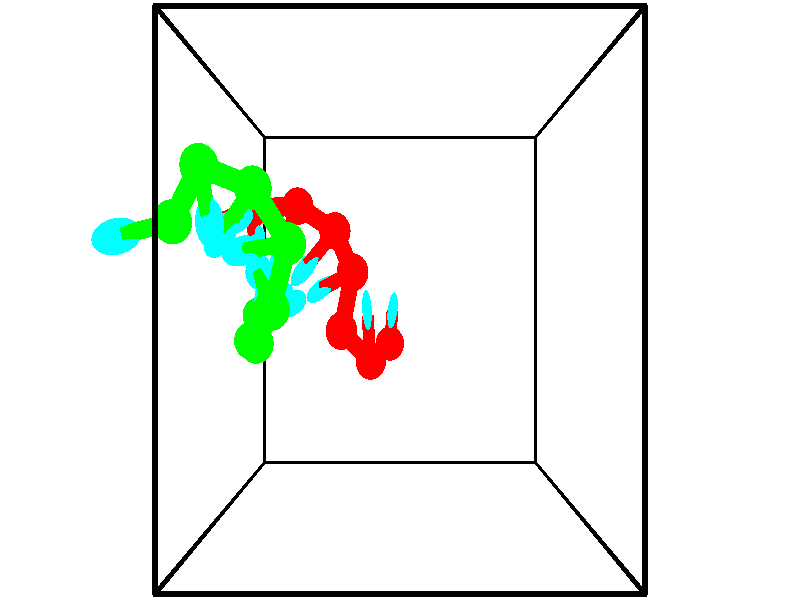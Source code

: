 // switches for output
#declare DRAW_BASES = 1; // possible values are 0, 1; only relevant for DNA ribbons
#declare DRAW_BASES_TYPE = 3; // possible values are 1, 2, 3; only relevant for DNA ribbons
#declare DRAW_FOG = 0; // set to 1 to enable fog

#include "colors.inc"

#include "transforms.inc"
background { rgb <1, 1, 1>}

#default {
   normal{
       ripples 0.25
       frequency 0.20
       turbulence 0.2
       lambda 5
   }
	finish {
		phong 0.1
		phong_size 40.
	}
}

// original window dimensions: 1024x640


// camera settings

camera {
	sky <-0, 1, 0>
	up <-0, 1, 0>
	right 1.6 * <1, 0, 0>
	location <2.5, 2.5, 11.1562>
	look_at <2.5, 2.5, 2.5>
	direction <0, 0, -8.6562>
	angle 67.0682
}


# declare cpy_camera_pos = <2.5, 2.5, 11.1562>;
# if (DRAW_FOG = 1)
fog {
	fog_type 2
	up vnormalize(cpy_camera_pos)
	color rgbt<1,1,1,0.3>
	distance 1e-5
	fog_alt 3e-3
	fog_offset 4
}
# end


// LIGHTS

# declare lum = 6;
global_settings {
	ambient_light rgb lum * <0.05, 0.05, 0.05>
	max_trace_level 15
}# declare cpy_direct_light_amount = 0.25;
light_source
{	1000 * <-1, -1, 1>,
	rgb lum * cpy_direct_light_amount
	parallel
}

light_source
{	1000 * <1, 1, -1>,
	rgb lum * cpy_direct_light_amount
	parallel
}

// strand 0

// nucleotide -1

// particle -1
sphere {
	<2.319852, 1.856882, 0.479673> 0.250000
	pigment { color rgbt <1,0,0,0> }
	no_shadow
}
cylinder {
	<2.351227, 2.140512, 0.759975>,  <2.370052, 2.310691, 0.928157>, 0.100000
	pigment { color rgbt <1,0,0,0> }
	no_shadow
}
cylinder {
	<2.351227, 2.140512, 0.759975>,  <2.319852, 1.856882, 0.479673>, 0.100000
	pigment { color rgbt <1,0,0,0> }
	no_shadow
}

// particle -1
sphere {
	<2.351227, 2.140512, 0.759975> 0.100000
	pigment { color rgbt <1,0,0,0> }
	no_shadow
}
sphere {
	0, 1
	scale<0.080000,0.200000,0.300000>
	matrix <-0.985709, 0.160280, -0.051851,
		-0.149083, -0.686673, 0.711515,
		0.078438, 0.709077, 0.700755,
		2.374758, 2.353235, 0.970202>
	pigment { color rgbt <0,1,1,0> }
	no_shadow
}
cylinder {
	<2.014691, 1.644832, 1.108390>,  <2.319852, 1.856882, 0.479673>, 0.130000
	pigment { color rgbt <1,0,0,0> }
	no_shadow
}

// nucleotide -1

// particle -1
sphere {
	<2.014691, 1.644832, 1.108390> 0.250000
	pigment { color rgbt <1,0,0,0> }
	no_shadow
}
cylinder {
	<1.978745, 2.042494, 1.084444>,  <1.957177, 2.281090, 1.070077>, 0.100000
	pigment { color rgbt <1,0,0,0> }
	no_shadow
}
cylinder {
	<1.978745, 2.042494, 1.084444>,  <2.014691, 1.644832, 1.108390>, 0.100000
	pigment { color rgbt <1,0,0,0> }
	no_shadow
}

// particle -1
sphere {
	<1.978745, 2.042494, 1.084444> 0.100000
	pigment { color rgbt <1,0,0,0> }
	no_shadow
}
sphere {
	0, 1
	scale<0.080000,0.200000,0.300000>
	matrix <-0.995930, -0.090117, -0.001521,
		-0.006907, 0.059483, 0.998205,
		-0.089865, 0.994153, -0.059864,
		1.951785, 2.340740, 1.066485>
	pigment { color rgbt <0,1,1,0> }
	no_shadow
}
cylinder {
	<1.571081, 2.090124, 1.581100>,  <2.014691, 1.644832, 1.108390>, 0.130000
	pigment { color rgbt <1,0,0,0> }
	no_shadow
}

// nucleotide -1

// particle -1
sphere {
	<1.571081, 2.090124, 1.581100> 0.250000
	pigment { color rgbt <1,0,0,0> }
	no_shadow
}
cylinder {
	<1.577679, 2.316320, 1.251265>,  <1.581637, 2.452038, 1.053363>, 0.100000
	pigment { color rgbt <1,0,0,0> }
	no_shadow
}
cylinder {
	<1.577679, 2.316320, 1.251265>,  <1.571081, 2.090124, 1.581100>, 0.100000
	pigment { color rgbt <1,0,0,0> }
	no_shadow
}

// particle -1
sphere {
	<1.577679, 2.316320, 1.251265> 0.100000
	pigment { color rgbt <1,0,0,0> }
	no_shadow
}
sphere {
	0, 1
	scale<0.080000,0.200000,0.300000>
	matrix <-0.998449, 0.053172, 0.016494,
		0.053172, 0.823039, 0.565491,
		-0.016494, -0.565491, 0.824589,
		1.582627, 2.485968, 1.003888>
	pigment { color rgbt <0,1,1,0> }
	no_shadow
}
cylinder {
	<1.750816, 2.865100, 1.623253>,  <1.571081, 2.090124, 1.581100>, 0.130000
	pigment { color rgbt <1,0,0,0> }
	no_shadow
}

// nucleotide -1

// particle -1
sphere {
	<1.750816, 2.865100, 1.623253> 0.250000
	pigment { color rgbt <1,0,0,0> }
	no_shadow
}
cylinder {
	<1.432556, 2.737968, 1.416981>,  <1.241600, 2.661690, 1.293217>, 0.100000
	pigment { color rgbt <1,0,0,0> }
	no_shadow
}
cylinder {
	<1.432556, 2.737968, 1.416981>,  <1.750816, 2.865100, 1.623253>, 0.100000
	pigment { color rgbt <1,0,0,0> }
	no_shadow
}

// particle -1
sphere {
	<1.432556, 2.737968, 1.416981> 0.100000
	pigment { color rgbt <1,0,0,0> }
	no_shadow
}
sphere {
	0, 1
	scale<0.080000,0.200000,0.300000>
	matrix <-0.589265, 0.603386, 0.537300,
		0.140385, 0.731375, -0.667370,
		-0.795650, -0.317829, -0.515680,
		1.193861, 2.642620, 1.262277>
	pigment { color rgbt <0,1,1,0> }
	no_shadow
}
cylinder {
	<1.453264, 3.425514, 1.449783>,  <1.750816, 2.865100, 1.623253>, 0.130000
	pigment { color rgbt <1,0,0,0> }
	no_shadow
}

// nucleotide -1

// particle -1
sphere {
	<1.453264, 3.425514, 1.449783> 0.250000
	pigment { color rgbt <1,0,0,0> }
	no_shadow
}
cylinder {
	<1.177280, 3.136101, 1.458302>,  <1.011690, 2.962453, 1.463413>, 0.100000
	pigment { color rgbt <1,0,0,0> }
	no_shadow
}
cylinder {
	<1.177280, 3.136101, 1.458302>,  <1.453264, 3.425514, 1.449783>, 0.100000
	pigment { color rgbt <1,0,0,0> }
	no_shadow
}

// particle -1
sphere {
	<1.177280, 3.136101, 1.458302> 0.100000
	pigment { color rgbt <1,0,0,0> }
	no_shadow
}
sphere {
	0, 1
	scale<0.080000,0.200000,0.300000>
	matrix <-0.547295, 0.540703, 0.638835,
		-0.473734, 0.429115, -0.769049,
		-0.689960, -0.723534, 0.021297,
		0.970292, 2.919041, 1.464691>
	pigment { color rgbt <0,1,1,0> }
	no_shadow
}
cylinder {
	<0.846493, 3.767285, 1.377427>,  <1.453264, 3.425514, 1.449783>, 0.130000
	pigment { color rgbt <1,0,0,0> }
	no_shadow
}

// nucleotide -1

// particle -1
sphere {
	<0.846493, 3.767285, 1.377427> 0.250000
	pigment { color rgbt <1,0,0,0> }
	no_shadow
}
cylinder {
	<0.713196, 3.417217, 1.517729>,  <0.633218, 3.207177, 1.601910>, 0.100000
	pigment { color rgbt <1,0,0,0> }
	no_shadow
}
cylinder {
	<0.713196, 3.417217, 1.517729>,  <0.846493, 3.767285, 1.377427>, 0.100000
	pigment { color rgbt <1,0,0,0> }
	no_shadow
}

// particle -1
sphere {
	<0.713196, 3.417217, 1.517729> 0.100000
	pigment { color rgbt <1,0,0,0> }
	no_shadow
}
sphere {
	0, 1
	scale<0.080000,0.200000,0.300000>
	matrix <-0.669721, 0.481576, 0.565295,
		-0.663644, -0.046528, -0.746600,
		-0.333243, -0.875168, 0.350756,
		0.613223, 3.154667, 1.622955>
	pigment { color rgbt <0,1,1,0> }
	no_shadow
}
cylinder {
	<0.116141, 3.737076, 1.395580>,  <0.846493, 3.767285, 1.377427>, 0.130000
	pigment { color rgbt <1,0,0,0> }
	no_shadow
}

// nucleotide -1

// particle -1
sphere {
	<0.116141, 3.737076, 1.395580> 0.250000
	pigment { color rgbt <1,0,0,0> }
	no_shadow
}
cylinder {
	<0.199387, 3.448742, 1.660030>,  <0.249334, 3.275742, 1.818700>, 0.100000
	pigment { color rgbt <1,0,0,0> }
	no_shadow
}
cylinder {
	<0.199387, 3.448742, 1.660030>,  <0.116141, 3.737076, 1.395580>, 0.100000
	pigment { color rgbt <1,0,0,0> }
	no_shadow
}

// particle -1
sphere {
	<0.199387, 3.448742, 1.660030> 0.100000
	pigment { color rgbt <1,0,0,0> }
	no_shadow
}
sphere {
	0, 1
	scale<0.080000,0.200000,0.300000>
	matrix <-0.513848, 0.494559, 0.700979,
		-0.832255, -0.485602, -0.267474,
		0.208115, -0.720834, 0.661125,
		0.261821, 3.232492, 1.858368>
	pigment { color rgbt <0,1,1,0> }
	no_shadow
}
cylinder {
	<-0.438687, 3.458273, 1.649578>,  <0.116141, 3.737076, 1.395580>, 0.130000
	pigment { color rgbt <1,0,0,0> }
	no_shadow
}

// nucleotide -1

// particle -1
sphere {
	<-0.438687, 3.458273, 1.649578> 0.250000
	pigment { color rgbt <1,0,0,0> }
	no_shadow
}
cylinder {
	<-0.136837, 3.470322, 1.911764>,  <0.044273, 3.477551, 2.069076>, 0.100000
	pigment { color rgbt <1,0,0,0> }
	no_shadow
}
cylinder {
	<-0.136837, 3.470322, 1.911764>,  <-0.438687, 3.458273, 1.649578>, 0.100000
	pigment { color rgbt <1,0,0,0> }
	no_shadow
}

// particle -1
sphere {
	<-0.136837, 3.470322, 1.911764> 0.100000
	pigment { color rgbt <1,0,0,0> }
	no_shadow
}
sphere {
	0, 1
	scale<0.080000,0.200000,0.300000>
	matrix <-0.525626, 0.625693, 0.576390,
		-0.392758, -0.779488, 0.487996,
		0.754625, 0.030122, 0.655465,
		0.089550, 3.479358, 2.108404>
	pigment { color rgbt <0,1,1,0> }
	no_shadow
}
// strand 1

// nucleotide -1

// particle -1
sphere {
	<-0.548263, 3.371299, 3.075815> 0.250000
	pigment { color rgbt <0,1,0,0> }
	no_shadow
}
cylinder {
	<-0.908661, 3.267204, 3.214659>,  <-1.124900, 3.204747, 3.297965>, 0.100000
	pigment { color rgbt <0,1,0,0> }
	no_shadow
}
cylinder {
	<-0.908661, 3.267204, 3.214659>,  <-0.548263, 3.371299, 3.075815>, 0.100000
	pigment { color rgbt <0,1,0,0> }
	no_shadow
}

// particle -1
sphere {
	<-0.908661, 3.267204, 3.214659> 0.100000
	pigment { color rgbt <0,1,0,0> }
	no_shadow
}
sphere {
	0, 1
	scale<0.080000,0.200000,0.300000>
	matrix <0.327636, 0.116272, 0.937622,
		-0.284363, 0.958518, -0.019497,
		-0.900995, -0.260237, 0.347109,
		-1.178959, 3.189133, 3.318791>
	pigment { color rgbt <0,1,1,0> }
	no_shadow
}
cylinder {
	<-0.182315, 3.994049, 3.088870>,  <-0.548263, 3.371299, 3.075815>, 0.130000
	pigment { color rgbt <0,1,0,0> }
	no_shadow
}

// nucleotide -1

// particle -1
sphere {
	<-0.182315, 3.994049, 3.088870> 0.250000
	pigment { color rgbt <0,1,0,0> }
	no_shadow
}
cylinder {
	<-0.073929, 3.622009, 3.188061>,  <-0.008897, 3.398785, 3.247575>, 0.100000
	pigment { color rgbt <0,1,0,0> }
	no_shadow
}
cylinder {
	<-0.073929, 3.622009, 3.188061>,  <-0.182315, 3.994049, 3.088870>, 0.100000
	pigment { color rgbt <0,1,0,0> }
	no_shadow
}

// particle -1
sphere {
	<-0.073929, 3.622009, 3.188061> 0.100000
	pigment { color rgbt <0,1,0,0> }
	no_shadow
}
sphere {
	0, 1
	scale<0.080000,0.200000,0.300000>
	matrix <0.258428, -0.177865, -0.949515,
		0.927250, 0.321370, 0.192168,
		0.270966, -0.930100, 0.247976,
		0.007361, 3.342979, 3.262454>
	pigment { color rgbt <0,1,1,0> }
	no_shadow
}
cylinder {
	<0.490951, 3.777046, 2.914423>,  <-0.182315, 3.994049, 3.088870>, 0.130000
	pigment { color rgbt <0,1,0,0> }
	no_shadow
}

// nucleotide -1

// particle -1
sphere {
	<0.490951, 3.777046, 2.914423> 0.250000
	pigment { color rgbt <0,1,0,0> }
	no_shadow
}
cylinder {
	<0.232750, 3.472435, 2.891100>,  <0.077829, 3.289668, 2.877106>, 0.100000
	pigment { color rgbt <0,1,0,0> }
	no_shadow
}
cylinder {
	<0.232750, 3.472435, 2.891100>,  <0.490951, 3.777046, 2.914423>, 0.100000
	pigment { color rgbt <0,1,0,0> }
	no_shadow
}

// particle -1
sphere {
	<0.232750, 3.472435, 2.891100> 0.100000
	pigment { color rgbt <0,1,0,0> }
	no_shadow
}
sphere {
	0, 1
	scale<0.080000,0.200000,0.300000>
	matrix <0.211973, -0.105286, -0.971587,
		0.733753, -0.639523, 0.229386,
		-0.645503, -0.761528, -0.058308,
		0.039099, 3.243977, 2.873608>
	pigment { color rgbt <0,1,1,0> }
	no_shadow
}
cylinder {
	<0.932622, 3.156182, 2.709627>,  <0.490951, 3.777046, 2.914423>, 0.130000
	pigment { color rgbt <0,1,0,0> }
	no_shadow
}

// nucleotide -1

// particle -1
sphere {
	<0.932622, 3.156182, 2.709627> 0.250000
	pigment { color rgbt <0,1,0,0> }
	no_shadow
}
cylinder {
	<0.542007, 3.113998, 2.634521>,  <0.307639, 3.088689, 2.589458>, 0.100000
	pigment { color rgbt <0,1,0,0> }
	no_shadow
}
cylinder {
	<0.542007, 3.113998, 2.634521>,  <0.932622, 3.156182, 2.709627>, 0.100000
	pigment { color rgbt <0,1,0,0> }
	no_shadow
}

// particle -1
sphere {
	<0.542007, 3.113998, 2.634521> 0.100000
	pigment { color rgbt <0,1,0,0> }
	no_shadow
}
sphere {
	0, 1
	scale<0.080000,0.200000,0.300000>
	matrix <0.214340, -0.391527, -0.894855,
		0.020855, -0.914104, 0.404945,
		-0.976537, -0.105458, -0.187764,
		0.249047, 3.082361, 2.578192>
	pigment { color rgbt <0,1,1,0> }
	no_shadow
}
cylinder {
	<0.690707, 2.388582, 2.643204>,  <0.932622, 3.156182, 2.709627>, 0.130000
	pigment { color rgbt <0,1,0,0> }
	no_shadow
}

// nucleotide -1

// particle -1
sphere {
	<0.690707, 2.388582, 2.643204> 0.250000
	pigment { color rgbt <0,1,0,0> }
	no_shadow
}
cylinder {
	<0.525009, 2.655029, 2.395111>,  <0.425590, 2.814898, 2.246255>, 0.100000
	pigment { color rgbt <0,1,0,0> }
	no_shadow
}
cylinder {
	<0.525009, 2.655029, 2.395111>,  <0.690707, 2.388582, 2.643204>, 0.100000
	pigment { color rgbt <0,1,0,0> }
	no_shadow
}

// particle -1
sphere {
	<0.525009, 2.655029, 2.395111> 0.100000
	pigment { color rgbt <0,1,0,0> }
	no_shadow
}
sphere {
	0, 1
	scale<0.080000,0.200000,0.300000>
	matrix <0.317268, -0.533028, -0.784361,
		-0.853078, -0.521698, 0.009466,
		-0.414245, 0.666118, -0.620232,
		0.400735, 2.854865, 2.209042>
	pigment { color rgbt <0,1,1,0> }
	no_shadow
}
cylinder {
	<0.346664, 1.952610, 2.092048>,  <0.690707, 2.388582, 2.643204>, 0.130000
	pigment { color rgbt <0,1,0,0> }
	no_shadow
}

// nucleotide -1

// particle -1
sphere {
	<0.346664, 1.952610, 2.092048> 0.250000
	pigment { color rgbt <0,1,0,0> }
	no_shadow
}
cylinder {
	<0.387665, 2.326656, 1.956371>,  <0.412265, 2.551084, 1.874965>, 0.100000
	pigment { color rgbt <0,1,0,0> }
	no_shadow
}
cylinder {
	<0.387665, 2.326656, 1.956371>,  <0.346664, 1.952610, 2.092048>, 0.100000
	pigment { color rgbt <0,1,0,0> }
	no_shadow
}

// particle -1
sphere {
	<0.387665, 2.326656, 1.956371> 0.100000
	pigment { color rgbt <0,1,0,0> }
	no_shadow
}
sphere {
	0, 1
	scale<0.080000,0.200000,0.300000>
	matrix <0.541188, -0.338529, -0.769749,
		-0.834631, -0.104666, -0.540774,
		0.102501, 0.935117, -0.339191,
		0.418415, 2.607191, 1.854614>
	pigment { color rgbt <0,1,1,0> }
	no_shadow
}
cylinder {
	<0.081063, 1.953805, 1.407624>,  <0.346664, 1.952610, 2.092048>, 0.130000
	pigment { color rgbt <0,1,0,0> }
	no_shadow
}

// nucleotide -1

// particle -1
sphere {
	<0.081063, 1.953805, 1.407624> 0.250000
	pigment { color rgbt <0,1,0,0> }
	no_shadow
}
cylinder {
	<0.348595, 2.251171, 1.407377>,  <0.509114, 2.429591, 1.407229>, 0.100000
	pigment { color rgbt <0,1,0,0> }
	no_shadow
}
cylinder {
	<0.348595, 2.251171, 1.407377>,  <0.081063, 1.953805, 1.407624>, 0.100000
	pigment { color rgbt <0,1,0,0> }
	no_shadow
}

// particle -1
sphere {
	<0.348595, 2.251171, 1.407377> 0.100000
	pigment { color rgbt <0,1,0,0> }
	no_shadow
}
sphere {
	0, 1
	scale<0.080000,0.200000,0.300000>
	matrix <0.365512, -0.329563, -0.870510,
		-0.647354, 0.581997, -0.492149,
		0.668829, 0.743416, -0.000617,
		0.549243, 2.474196, 1.407192>
	pigment { color rgbt <0,1,1,0> }
	no_shadow
}
cylinder {
	<0.044898, 2.282319, 0.757099>,  <0.081063, 1.953805, 1.407624>, 0.130000
	pigment { color rgbt <0,1,0,0> }
	no_shadow
}

// nucleotide -1

// particle -1
sphere {
	<0.044898, 2.282319, 0.757099> 0.250000
	pigment { color rgbt <0,1,0,0> }
	no_shadow
}
cylinder {
	<0.403008, 2.377834, 0.907547>,  <0.617873, 2.435143, 0.997816>, 0.100000
	pigment { color rgbt <0,1,0,0> }
	no_shadow
}
cylinder {
	<0.403008, 2.377834, 0.907547>,  <0.044898, 2.282319, 0.757099>, 0.100000
	pigment { color rgbt <0,1,0,0> }
	no_shadow
}

// particle -1
sphere {
	<0.403008, 2.377834, 0.907547> 0.100000
	pigment { color rgbt <0,1,0,0> }
	no_shadow
}
sphere {
	0, 1
	scale<0.080000,0.200000,0.300000>
	matrix <0.440250, -0.344737, -0.829057,
		-0.068306, 0.907820, -0.413761,
		0.895273, 0.238788, 0.376120,
		0.671589, 2.449471, 1.020383>
	pigment { color rgbt <0,1,1,0> }
	no_shadow
}
// box output
cylinder {
	<0.000000, 0.000000, 0.000000>,  <5.000000, 0.000000, 0.000000>, 0.025000
	pigment { color rgbt <0,0,0,0> }
	no_shadow
}
cylinder {
	<0.000000, 0.000000, 0.000000>,  <0.000000, 5.000000, 0.000000>, 0.025000
	pigment { color rgbt <0,0,0,0> }
	no_shadow
}
cylinder {
	<0.000000, 0.000000, 0.000000>,  <0.000000, 0.000000, 5.000000>, 0.025000
	pigment { color rgbt <0,0,0,0> }
	no_shadow
}
cylinder {
	<5.000000, 5.000000, 5.000000>,  <0.000000, 5.000000, 5.000000>, 0.025000
	pigment { color rgbt <0,0,0,0> }
	no_shadow
}
cylinder {
	<5.000000, 5.000000, 5.000000>,  <5.000000, 0.000000, 5.000000>, 0.025000
	pigment { color rgbt <0,0,0,0> }
	no_shadow
}
cylinder {
	<5.000000, 5.000000, 5.000000>,  <5.000000, 5.000000, 0.000000>, 0.025000
	pigment { color rgbt <0,0,0,0> }
	no_shadow
}
cylinder {
	<0.000000, 0.000000, 5.000000>,  <0.000000, 5.000000, 5.000000>, 0.025000
	pigment { color rgbt <0,0,0,0> }
	no_shadow
}
cylinder {
	<0.000000, 0.000000, 5.000000>,  <5.000000, 0.000000, 5.000000>, 0.025000
	pigment { color rgbt <0,0,0,0> }
	no_shadow
}
cylinder {
	<5.000000, 5.000000, 0.000000>,  <0.000000, 5.000000, 0.000000>, 0.025000
	pigment { color rgbt <0,0,0,0> }
	no_shadow
}
cylinder {
	<5.000000, 5.000000, 0.000000>,  <5.000000, 0.000000, 0.000000>, 0.025000
	pigment { color rgbt <0,0,0,0> }
	no_shadow
}
cylinder {
	<5.000000, 0.000000, 5.000000>,  <5.000000, 0.000000, 0.000000>, 0.025000
	pigment { color rgbt <0,0,0,0> }
	no_shadow
}
cylinder {
	<0.000000, 5.000000, 0.000000>,  <0.000000, 5.000000, 5.000000>, 0.025000
	pigment { color rgbt <0,0,0,0> }
	no_shadow
}
// end of box output
